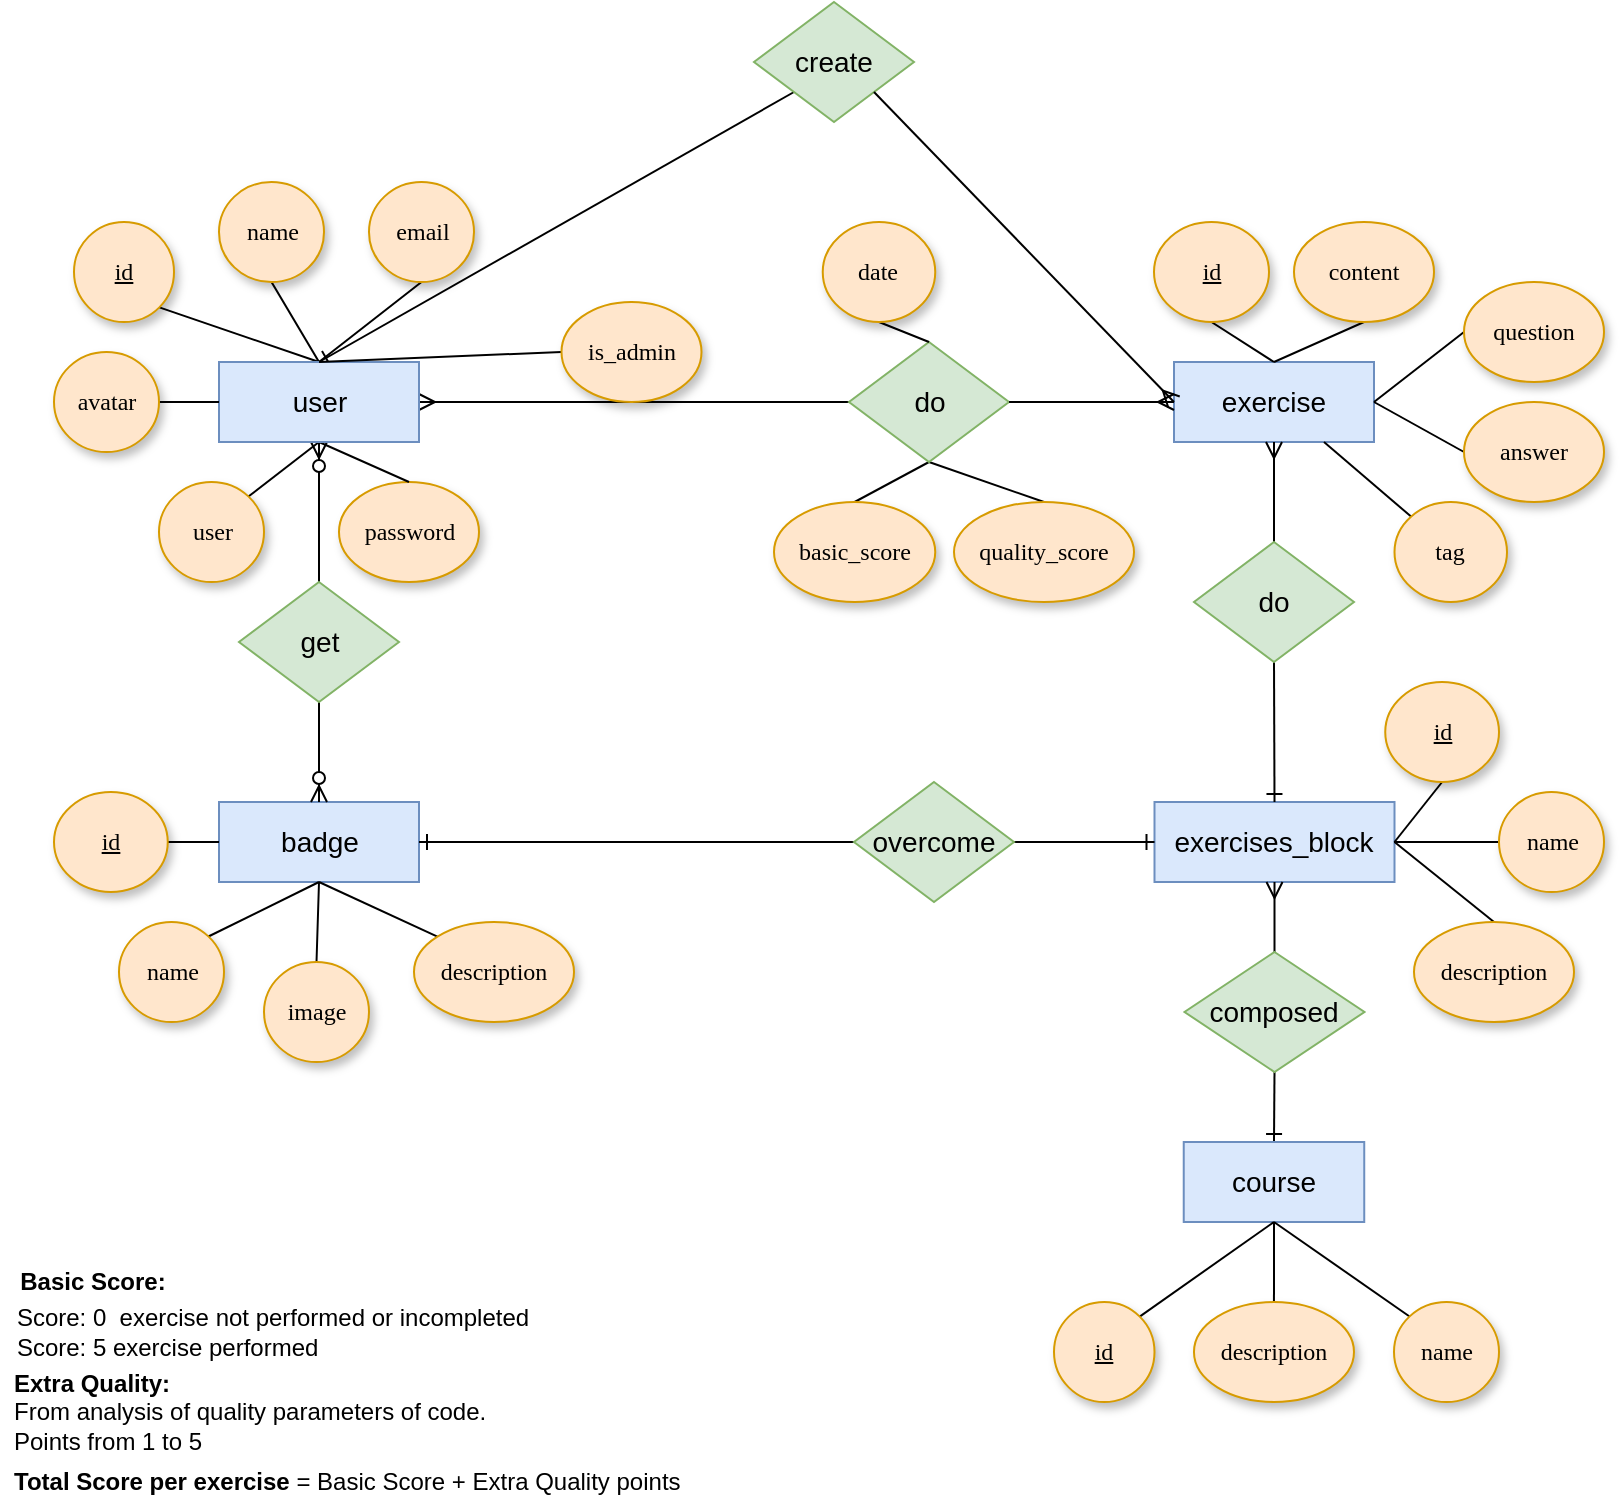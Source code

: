 <mxfile version="12.6.5" type="device"><diagram name="Page-1" id="42789a77-a242-8287-6e28-9cd8cfd52e62"><mxGraphModel dx="1086" dy="1656" grid="1" gridSize="10" guides="1" tooltips="1" connect="1" arrows="1" fold="1" page="1" pageScale="1" pageWidth="1100" pageHeight="850" background="#ffffff" math="0" shadow="0"><root><mxCell id="0"/><mxCell id="1" parent="0"/><mxCell id="xkV-FBgbz_JJuHWmbTeS-24" style="edgeStyle=none;rounded=0;orthogonalLoop=1;jettySize=auto;html=1;exitX=1;exitY=1;exitDx=0;exitDy=0;startArrow=none;startFill=0;endArrow=none;endFill=0;" parent="1" source="xkV-FBgbz_JJuHWmbTeS-8" edge="1"><mxGeometry relative="1" as="geometry"><mxPoint x="172.5" y="160" as="targetPoint"/></mxGeometry></mxCell><mxCell id="xkV-FBgbz_JJuHWmbTeS-8" value="&lt;u&gt;id&lt;/u&gt;" style="ellipse;whiteSpace=wrap;html=1;rounded=0;shadow=1;comic=0;labelBackgroundColor=none;strokeWidth=1;fontFamily=Verdana;fontSize=12;align=center;fillColor=#ffe6cc;strokeColor=#d79b00;" parent="1" vertex="1"><mxGeometry x="50" y="90" width="50" height="50" as="geometry"/></mxCell><mxCell id="xkV-FBgbz_JJuHWmbTeS-22" style="edgeStyle=none;rounded=0;orthogonalLoop=1;jettySize=auto;html=1;exitX=0.5;exitY=1;exitDx=0;exitDy=0;entryX=0.5;entryY=0;entryDx=0;entryDy=0;startArrow=none;startFill=0;endArrow=none;endFill=0;" parent="1" source="xkV-FBgbz_JJuHWmbTeS-9" target="xkV-FBgbz_JJuHWmbTeS-14" edge="1"><mxGeometry relative="1" as="geometry"/></mxCell><mxCell id="xkV-FBgbz_JJuHWmbTeS-9" value="name" style="ellipse;whiteSpace=wrap;html=1;rounded=0;shadow=1;comic=0;labelBackgroundColor=none;strokeWidth=1;fontFamily=Verdana;fontSize=12;align=center;fillColor=#ffe6cc;strokeColor=#d79b00;" parent="1" vertex="1"><mxGeometry x="122.5" y="70" width="52.5" height="50" as="geometry"/></mxCell><mxCell id="xkV-FBgbz_JJuHWmbTeS-23" style="edgeStyle=none;rounded=0;orthogonalLoop=1;jettySize=auto;html=1;exitX=0.5;exitY=1;exitDx=0;exitDy=0;entryX=0.5;entryY=0;entryDx=0;entryDy=0;startArrow=none;startFill=0;endArrow=none;endFill=0;" parent="1" source="xkV-FBgbz_JJuHWmbTeS-10" target="xkV-FBgbz_JJuHWmbTeS-14" edge="1"><mxGeometry relative="1" as="geometry"/></mxCell><mxCell id="xkV-FBgbz_JJuHWmbTeS-10" value="email" style="ellipse;whiteSpace=wrap;html=1;rounded=0;shadow=1;comic=0;labelBackgroundColor=none;strokeWidth=1;fontFamily=Verdana;fontSize=12;align=center;fillColor=#ffe6cc;strokeColor=#d79b00;" parent="1" vertex="1"><mxGeometry x="197.5" y="70" width="52.5" height="50" as="geometry"/></mxCell><mxCell id="xkV-FBgbz_JJuHWmbTeS-25" style="edgeStyle=none;rounded=0;orthogonalLoop=1;jettySize=auto;html=1;exitX=1;exitY=0;exitDx=0;exitDy=0;entryX=0.5;entryY=1;entryDx=0;entryDy=0;startArrow=none;startFill=0;endArrow=none;endFill=0;" parent="1" source="xkV-FBgbz_JJuHWmbTeS-11" target="xkV-FBgbz_JJuHWmbTeS-14" edge="1"><mxGeometry relative="1" as="geometry"/></mxCell><mxCell id="xkV-FBgbz_JJuHWmbTeS-11" value="user" style="ellipse;whiteSpace=wrap;html=1;rounded=0;shadow=1;comic=0;labelBackgroundColor=none;strokeWidth=1;fontFamily=Verdana;fontSize=12;align=center;fillColor=#ffe6cc;strokeColor=#d79b00;" parent="1" vertex="1"><mxGeometry x="92.5" y="220" width="52.5" height="50" as="geometry"/></mxCell><mxCell id="xkV-FBgbz_JJuHWmbTeS-12" value="password" style="ellipse;whiteSpace=wrap;html=1;rounded=0;shadow=1;comic=0;labelBackgroundColor=none;strokeWidth=1;fontFamily=Verdana;fontSize=12;align=center;fillColor=#ffe6cc;strokeColor=#d79b00;" parent="1" vertex="1"><mxGeometry x="182.5" y="220" width="70" height="50" as="geometry"/></mxCell><mxCell id="xkV-FBgbz_JJuHWmbTeS-13" style="rounded=0;orthogonalLoop=1;jettySize=auto;html=1;exitX=1;exitY=0.5;exitDx=0;exitDy=0;entryX=0;entryY=0.5;entryDx=0;entryDy=0;endArrow=none;endFill=0;startArrow=ERmany;startFill=0;" parent="1" source="xkV-FBgbz_JJuHWmbTeS-14" target="xkV-FBgbz_JJuHWmbTeS-17" edge="1"><mxGeometry relative="1" as="geometry"><mxPoint x="300" y="180" as="targetPoint"/></mxGeometry></mxCell><mxCell id="xkV-FBgbz_JJuHWmbTeS-26" style="edgeStyle=none;rounded=0;orthogonalLoop=1;jettySize=auto;html=1;exitX=0.5;exitY=1;exitDx=0;exitDy=0;entryX=0.5;entryY=0;entryDx=0;entryDy=0;startArrow=none;startFill=0;endArrow=none;endFill=0;" parent="1" source="xkV-FBgbz_JJuHWmbTeS-14" target="xkV-FBgbz_JJuHWmbTeS-12" edge="1"><mxGeometry relative="1" as="geometry"/></mxCell><mxCell id="xkV-FBgbz_JJuHWmbTeS-51" style="edgeStyle=none;rounded=0;orthogonalLoop=1;jettySize=auto;html=1;exitX=0.5;exitY=1;exitDx=0;exitDy=0;entryX=0.5;entryY=0;entryDx=0;entryDy=0;startArrow=ERzeroToMany;startFill=1;endArrow=none;endFill=0;" parent="1" source="xkV-FBgbz_JJuHWmbTeS-14" target="xkV-FBgbz_JJuHWmbTeS-50" edge="1"><mxGeometry relative="1" as="geometry"/></mxCell><mxCell id="yHFYF7jizIRr8OWq1Kfm-7" style="edgeStyle=none;rounded=0;orthogonalLoop=1;jettySize=auto;html=1;exitX=0.5;exitY=0;exitDx=0;exitDy=0;entryX=0;entryY=1;entryDx=0;entryDy=0;endArrow=none;endFill=0;startArrow=ERone;startFill=0;" parent="1" source="xkV-FBgbz_JJuHWmbTeS-14" target="yHFYF7jizIRr8OWq1Kfm-1" edge="1"><mxGeometry relative="1" as="geometry"/></mxCell><mxCell id="xkV-FBgbz_JJuHWmbTeS-14" value="&lt;font style=&quot;font-size: 14px&quot;&gt;user&lt;/font&gt;" style="rounded=0;whiteSpace=wrap;html=1;fillColor=#dae8fc;strokeColor=#6c8ebf;" parent="1" vertex="1"><mxGeometry x="122.5" y="160" width="100" height="40" as="geometry"/></mxCell><mxCell id="xkV-FBgbz_JJuHWmbTeS-15" style="edgeStyle=orthogonalEdgeStyle;rounded=0;orthogonalLoop=1;jettySize=auto;html=1;exitX=0.5;exitY=1;exitDx=0;exitDy=0;" parent="1" source="xkV-FBgbz_JJuHWmbTeS-14" target="xkV-FBgbz_JJuHWmbTeS-14" edge="1"><mxGeometry relative="1" as="geometry"/></mxCell><mxCell id="xkV-FBgbz_JJuHWmbTeS-16" value="&lt;font style=&quot;font-size: 14px&quot;&gt;exercise&lt;/font&gt;" style="rounded=0;whiteSpace=wrap;html=1;fillColor=#dae8fc;strokeColor=#6c8ebf;" parent="1" vertex="1"><mxGeometry x="600" y="160" width="100" height="40" as="geometry"/></mxCell><mxCell id="xkV-FBgbz_JJuHWmbTeS-36" style="edgeStyle=none;rounded=0;orthogonalLoop=1;jettySize=auto;html=1;exitX=0.5;exitY=1;exitDx=0;exitDy=0;entryX=0.5;entryY=0;entryDx=0;entryDy=0;startArrow=none;startFill=0;endArrow=none;endFill=0;" parent="1" source="xkV-FBgbz_JJuHWmbTeS-17" target="xkV-FBgbz_JJuHWmbTeS-29" edge="1"><mxGeometry relative="1" as="geometry"/></mxCell><mxCell id="xkV-FBgbz_JJuHWmbTeS-45" style="edgeStyle=none;rounded=0;orthogonalLoop=1;jettySize=auto;html=1;exitX=0.5;exitY=1;exitDx=0;exitDy=0;entryX=0.5;entryY=0;entryDx=0;entryDy=0;startArrow=none;startFill=0;endArrow=none;endFill=0;" parent="1" source="xkV-FBgbz_JJuHWmbTeS-17" target="xkV-FBgbz_JJuHWmbTeS-44" edge="1"><mxGeometry relative="1" as="geometry"/></mxCell><mxCell id="xkV-FBgbz_JJuHWmbTeS-17" value="&lt;font style=&quot;font-size: 14px&quot;&gt;do&lt;/font&gt;" style="rhombus;whiteSpace=wrap;html=1;fillColor=#d5e8d4;strokeColor=#82b366;" parent="1" vertex="1"><mxGeometry x="437.5" y="150" width="80" height="60" as="geometry"/></mxCell><mxCell id="xkV-FBgbz_JJuHWmbTeS-18" style="rounded=0;orthogonalLoop=1;jettySize=auto;html=1;exitX=0;exitY=0.5;exitDx=0;exitDy=0;entryX=1;entryY=0.5;entryDx=0;entryDy=0;endArrow=none;endFill=0;startArrow=ERmany;startFill=0;" parent="1" source="xkV-FBgbz_JJuHWmbTeS-16" target="xkV-FBgbz_JJuHWmbTeS-17" edge="1"><mxGeometry relative="1" as="geometry"><mxPoint x="482.5" y="260" as="sourcePoint"/><mxPoint x="560" y="260" as="targetPoint"/></mxGeometry></mxCell><mxCell id="xkV-FBgbz_JJuHWmbTeS-19" value="&lt;font style=&quot;font-size: 14px&quot;&gt;badge&lt;/font&gt;" style="rounded=0;whiteSpace=wrap;html=1;fillColor=#dae8fc;strokeColor=#6c8ebf;" parent="1" vertex="1"><mxGeometry x="122.5" y="380" width="100" height="40" as="geometry"/></mxCell><mxCell id="xkV-FBgbz_JJuHWmbTeS-27" style="edgeStyle=none;rounded=0;orthogonalLoop=1;jettySize=auto;html=1;exitX=0.5;exitY=1;exitDx=0;exitDy=0;entryX=0.5;entryY=0;entryDx=0;entryDy=0;startArrow=none;startFill=0;endArrow=none;endFill=0;" parent="1" source="xkV-FBgbz_JJuHWmbTeS-20" target="xkV-FBgbz_JJuHWmbTeS-16" edge="1"><mxGeometry relative="1" as="geometry"/></mxCell><mxCell id="xkV-FBgbz_JJuHWmbTeS-20" value="&lt;u&gt;id&lt;/u&gt;" style="ellipse;whiteSpace=wrap;html=1;rounded=0;shadow=1;comic=0;labelBackgroundColor=none;strokeWidth=1;fontFamily=Verdana;fontSize=12;align=center;fillColor=#ffe6cc;strokeColor=#d79b00;" parent="1" vertex="1"><mxGeometry x="590" y="90" width="57.5" height="50" as="geometry"/></mxCell><mxCell id="xkV-FBgbz_JJuHWmbTeS-28" style="edgeStyle=none;rounded=0;orthogonalLoop=1;jettySize=auto;html=1;exitX=0.5;exitY=1;exitDx=0;exitDy=0;startArrow=none;startFill=0;endArrow=none;endFill=0;" parent="1" source="xkV-FBgbz_JJuHWmbTeS-21" edge="1"><mxGeometry relative="1" as="geometry"><mxPoint x="650" y="160" as="targetPoint"/></mxGeometry></mxCell><mxCell id="xkV-FBgbz_JJuHWmbTeS-21" value="content" style="ellipse;whiteSpace=wrap;html=1;rounded=0;shadow=1;comic=0;labelBackgroundColor=none;strokeWidth=1;fontFamily=Verdana;fontSize=12;align=center;fillColor=#ffe6cc;strokeColor=#d79b00;" parent="1" vertex="1"><mxGeometry x="660" y="90" width="70" height="50" as="geometry"/></mxCell><mxCell id="xkV-FBgbz_JJuHWmbTeS-29" value="basic_score" style="ellipse;whiteSpace=wrap;html=1;rounded=0;shadow=1;comic=0;labelBackgroundColor=none;strokeWidth=1;fontFamily=Verdana;fontSize=12;align=center;fillColor=#ffe6cc;strokeColor=#d79b00;" parent="1" vertex="1"><mxGeometry x="400" y="230" width="80.62" height="50" as="geometry"/></mxCell><mxCell id="xkV-FBgbz_JJuHWmbTeS-35" style="edgeStyle=none;rounded=0;orthogonalLoop=1;jettySize=auto;html=1;exitX=0.5;exitY=1;exitDx=0;exitDy=0;entryX=0.5;entryY=0;entryDx=0;entryDy=0;startArrow=none;startFill=0;endArrow=none;endFill=0;" parent="1" source="xkV-FBgbz_JJuHWmbTeS-30" target="xkV-FBgbz_JJuHWmbTeS-17" edge="1"><mxGeometry relative="1" as="geometry"/></mxCell><mxCell id="xkV-FBgbz_JJuHWmbTeS-30" value="date" style="ellipse;whiteSpace=wrap;html=1;rounded=0;shadow=1;comic=0;labelBackgroundColor=none;strokeWidth=1;fontFamily=Verdana;fontSize=12;align=center;fillColor=#ffe6cc;strokeColor=#d79b00;" parent="1" vertex="1"><mxGeometry x="424.37" y="90" width="56.25" height="50" as="geometry"/></mxCell><mxCell id="xkV-FBgbz_JJuHWmbTeS-31" value="&lt;b&gt;Total Score per exercise&lt;/b&gt; = Basic Score + Extra Quality points" style="text;html=1;strokeColor=none;fillColor=none;align=left;verticalAlign=middle;whiteSpace=wrap;rounded=0;" parent="1" vertex="1"><mxGeometry x="17.5" y="710" width="346.25" height="20" as="geometry"/></mxCell><mxCell id="xkV-FBgbz_JJuHWmbTeS-32" value="Score: 0&amp;nbsp; exercise not performed or incompleted&lt;br&gt;&lt;div style=&quot;text-align: left&quot;&gt;&lt;span&gt;Score: 5 exercise performed&lt;/span&gt;&lt;/div&gt;" style="text;html=1;align=center;verticalAlign=middle;resizable=0;points=[];autosize=1;" parent="1" vertex="1"><mxGeometry x="13.75" y="630" width="270" height="30" as="geometry"/></mxCell><mxCell id="xkV-FBgbz_JJuHWmbTeS-33" value="&lt;b&gt;Extra Quality:&lt;br&gt;&lt;/b&gt;From analysis of quality parameters of code. Points from 1 to 5" style="text;html=1;strokeColor=none;fillColor=none;align=left;verticalAlign=middle;whiteSpace=wrap;rounded=0;" parent="1" vertex="1"><mxGeometry x="17.5" y="675" width="266.25" height="20" as="geometry"/></mxCell><mxCell id="xkV-FBgbz_JJuHWmbTeS-34" value="&lt;span style=&quot;text-align: left&quot;&gt;&lt;b&gt;Basic Score:&lt;/b&gt;&lt;/span&gt;" style="text;html=1;strokeColor=none;fillColor=none;align=center;verticalAlign=middle;whiteSpace=wrap;rounded=0;" parent="1" vertex="1"><mxGeometry x="17.5" y="610" width="82.5" height="20" as="geometry"/></mxCell><mxCell id="xkV-FBgbz_JJuHWmbTeS-38" style="edgeStyle=none;rounded=0;orthogonalLoop=1;jettySize=auto;html=1;exitX=1;exitY=0.5;exitDx=0;exitDy=0;entryX=0;entryY=0.5;entryDx=0;entryDy=0;startArrow=none;startFill=0;endArrow=none;endFill=0;" parent="1" source="xkV-FBgbz_JJuHWmbTeS-37" target="xkV-FBgbz_JJuHWmbTeS-14" edge="1"><mxGeometry relative="1" as="geometry"/></mxCell><mxCell id="xkV-FBgbz_JJuHWmbTeS-37" value="avatar" style="ellipse;whiteSpace=wrap;html=1;rounded=0;shadow=1;comic=0;labelBackgroundColor=none;strokeWidth=1;fontFamily=Verdana;fontSize=12;align=center;fillColor=#ffe6cc;strokeColor=#d79b00;" parent="1" vertex="1"><mxGeometry x="40" y="155" width="52.5" height="50" as="geometry"/></mxCell><mxCell id="xkV-FBgbz_JJuHWmbTeS-40" value="&lt;font style=&quot;font-size: 14px&quot;&gt;exercises_block&lt;/font&gt;" style="rounded=0;whiteSpace=wrap;html=1;fillColor=#dae8fc;strokeColor=#6c8ebf;" parent="1" vertex="1"><mxGeometry x="590.25" y="380" width="120" height="40" as="geometry"/></mxCell><mxCell id="xkV-FBgbz_JJuHWmbTeS-42" style="edgeStyle=none;rounded=0;orthogonalLoop=1;jettySize=auto;html=1;exitX=0.5;exitY=0;exitDx=0;exitDy=0;entryX=0.5;entryY=1;entryDx=0;entryDy=0;startArrow=none;startFill=0;endArrow=ERmany;endFill=0;" parent="1" source="xkV-FBgbz_JJuHWmbTeS-41" target="xkV-FBgbz_JJuHWmbTeS-16" edge="1"><mxGeometry relative="1" as="geometry"/></mxCell><mxCell id="xkV-FBgbz_JJuHWmbTeS-43" style="edgeStyle=none;rounded=0;orthogonalLoop=1;jettySize=auto;html=1;exitX=0.5;exitY=1;exitDx=0;exitDy=0;entryX=0.5;entryY=0;entryDx=0;entryDy=0;startArrow=none;startFill=0;endArrow=ERone;endFill=0;" parent="1" source="xkV-FBgbz_JJuHWmbTeS-41" target="xkV-FBgbz_JJuHWmbTeS-40" edge="1"><mxGeometry relative="1" as="geometry"/></mxCell><mxCell id="xkV-FBgbz_JJuHWmbTeS-41" value="&lt;font style=&quot;font-size: 14px&quot;&gt;do&lt;/font&gt;" style="rhombus;whiteSpace=wrap;html=1;fillColor=#d5e8d4;strokeColor=#82b366;" parent="1" vertex="1"><mxGeometry x="610" y="250" width="80" height="60" as="geometry"/></mxCell><mxCell id="xkV-FBgbz_JJuHWmbTeS-44" value="quality_score" style="ellipse;whiteSpace=wrap;html=1;rounded=0;shadow=1;comic=0;labelBackgroundColor=none;strokeWidth=1;fontFamily=Verdana;fontSize=12;align=center;fillColor=#ffe6cc;strokeColor=#d79b00;" parent="1" vertex="1"><mxGeometry x="490" y="230" width="90" height="50" as="geometry"/></mxCell><mxCell id="xkV-FBgbz_JJuHWmbTeS-48" style="edgeStyle=none;rounded=0;orthogonalLoop=1;jettySize=auto;html=1;exitX=1;exitY=0.5;exitDx=0;exitDy=0;entryX=0;entryY=0.5;entryDx=0;entryDy=0;startArrow=none;startFill=0;endArrow=ERone;endFill=0;" parent="1" source="xkV-FBgbz_JJuHWmbTeS-47" target="xkV-FBgbz_JJuHWmbTeS-40" edge="1"><mxGeometry relative="1" as="geometry"/></mxCell><mxCell id="xkV-FBgbz_JJuHWmbTeS-49" style="edgeStyle=none;rounded=0;orthogonalLoop=1;jettySize=auto;html=1;exitX=0;exitY=0.5;exitDx=0;exitDy=0;entryX=1;entryY=0.5;entryDx=0;entryDy=0;startArrow=none;startFill=0;endArrow=ERone;endFill=0;" parent="1" target="xkV-FBgbz_JJuHWmbTeS-19" edge="1" source="xkV-FBgbz_JJuHWmbTeS-47"><mxGeometry relative="1" as="geometry"><mxPoint x="302.5" y="400" as="sourcePoint"/></mxGeometry></mxCell><mxCell id="xkV-FBgbz_JJuHWmbTeS-47" value="&lt;font style=&quot;font-size: 14px&quot;&gt;overcome&lt;/font&gt;" style="rhombus;whiteSpace=wrap;html=1;fillColor=#d5e8d4;strokeColor=#82b366;" parent="1" vertex="1"><mxGeometry x="440" y="370" width="80" height="60" as="geometry"/></mxCell><mxCell id="xkV-FBgbz_JJuHWmbTeS-52" style="edgeStyle=none;rounded=0;orthogonalLoop=1;jettySize=auto;html=1;exitX=0.5;exitY=1;exitDx=0;exitDy=0;entryX=0.5;entryY=0;entryDx=0;entryDy=0;startArrow=none;startFill=0;endArrow=ERzeroToMany;endFill=1;" parent="1" source="xkV-FBgbz_JJuHWmbTeS-50" target="xkV-FBgbz_JJuHWmbTeS-19" edge="1"><mxGeometry relative="1" as="geometry"/></mxCell><mxCell id="xkV-FBgbz_JJuHWmbTeS-50" value="&lt;font style=&quot;font-size: 14px&quot;&gt;get&lt;/font&gt;" style="rhombus;whiteSpace=wrap;html=1;fillColor=#d5e8d4;strokeColor=#82b366;" parent="1" vertex="1"><mxGeometry x="132.5" y="270" width="80" height="60" as="geometry"/></mxCell><mxCell id="xkV-FBgbz_JJuHWmbTeS-57" style="edgeStyle=none;rounded=0;orthogonalLoop=1;jettySize=auto;html=1;exitX=1;exitY=0.5;exitDx=0;exitDy=0;entryX=0;entryY=0.5;entryDx=0;entryDy=0;startArrow=none;startFill=0;endArrow=none;endFill=0;" parent="1" source="xkV-FBgbz_JJuHWmbTeS-53" target="xkV-FBgbz_JJuHWmbTeS-19" edge="1"><mxGeometry relative="1" as="geometry"/></mxCell><mxCell id="xkV-FBgbz_JJuHWmbTeS-53" value="&lt;u&gt;id&lt;/u&gt;" style="ellipse;whiteSpace=wrap;html=1;rounded=0;shadow=1;comic=0;labelBackgroundColor=none;strokeWidth=1;fontFamily=Verdana;fontSize=12;align=center;fillColor=#ffe6cc;strokeColor=#d79b00;" parent="1" vertex="1"><mxGeometry x="40" y="375" width="56.88" height="50" as="geometry"/></mxCell><mxCell id="xkV-FBgbz_JJuHWmbTeS-58" style="edgeStyle=none;rounded=0;orthogonalLoop=1;jettySize=auto;html=1;exitX=1;exitY=0;exitDx=0;exitDy=0;entryX=0.5;entryY=1;entryDx=0;entryDy=0;startArrow=none;startFill=0;endArrow=none;endFill=0;" parent="1" source="xkV-FBgbz_JJuHWmbTeS-54" target="xkV-FBgbz_JJuHWmbTeS-19" edge="1"><mxGeometry relative="1" as="geometry"/></mxCell><mxCell id="xkV-FBgbz_JJuHWmbTeS-54" value="name" style="ellipse;whiteSpace=wrap;html=1;rounded=0;shadow=1;comic=0;labelBackgroundColor=none;strokeWidth=1;fontFamily=Verdana;fontSize=12;align=center;fillColor=#ffe6cc;strokeColor=#d79b00;" parent="1" vertex="1"><mxGeometry x="72.5" y="440" width="52.5" height="50" as="geometry"/></mxCell><mxCell id="xkV-FBgbz_JJuHWmbTeS-59" style="edgeStyle=none;rounded=0;orthogonalLoop=1;jettySize=auto;html=1;exitX=0.5;exitY=0;exitDx=0;exitDy=0;startArrow=none;startFill=0;endArrow=none;endFill=0;" parent="1" source="xkV-FBgbz_JJuHWmbTeS-55" edge="1"><mxGeometry relative="1" as="geometry"><mxPoint x="172.5" y="420" as="targetPoint"/></mxGeometry></mxCell><mxCell id="xkV-FBgbz_JJuHWmbTeS-55" value="image" style="ellipse;whiteSpace=wrap;html=1;rounded=0;shadow=1;comic=0;labelBackgroundColor=none;strokeWidth=1;fontFamily=Verdana;fontSize=12;align=center;fillColor=#ffe6cc;strokeColor=#d79b00;" parent="1" vertex="1"><mxGeometry x="145" y="460" width="52.5" height="50" as="geometry"/></mxCell><mxCell id="xkV-FBgbz_JJuHWmbTeS-60" style="edgeStyle=none;rounded=0;orthogonalLoop=1;jettySize=auto;html=1;exitX=0;exitY=0;exitDx=0;exitDy=0;entryX=0.5;entryY=1;entryDx=0;entryDy=0;startArrow=none;startFill=0;endArrow=none;endFill=0;" parent="1" source="xkV-FBgbz_JJuHWmbTeS-56" target="xkV-FBgbz_JJuHWmbTeS-19" edge="1"><mxGeometry relative="1" as="geometry"/></mxCell><mxCell id="xkV-FBgbz_JJuHWmbTeS-56" value="description" style="ellipse;whiteSpace=wrap;html=1;rounded=0;shadow=1;comic=0;labelBackgroundColor=none;strokeWidth=1;fontFamily=Verdana;fontSize=12;align=center;fillColor=#ffe6cc;strokeColor=#d79b00;" parent="1" vertex="1"><mxGeometry x="220" y="440" width="80" height="50" as="geometry"/></mxCell><mxCell id="xkV-FBgbz_JJuHWmbTeS-65" style="edgeStyle=none;rounded=0;orthogonalLoop=1;jettySize=auto;html=1;exitX=0.5;exitY=1;exitDx=0;exitDy=0;entryX=1;entryY=0.5;entryDx=0;entryDy=0;startArrow=none;startFill=0;endArrow=none;endFill=0;" parent="1" source="xkV-FBgbz_JJuHWmbTeS-62" target="xkV-FBgbz_JJuHWmbTeS-40" edge="1"><mxGeometry relative="1" as="geometry"/></mxCell><mxCell id="xkV-FBgbz_JJuHWmbTeS-62" value="&lt;u&gt;id&lt;/u&gt;" style="ellipse;whiteSpace=wrap;html=1;rounded=0;shadow=1;comic=0;labelBackgroundColor=none;strokeWidth=1;fontFamily=Verdana;fontSize=12;align=center;fillColor=#ffe6cc;strokeColor=#d79b00;" parent="1" vertex="1"><mxGeometry x="705.62" y="320" width="56.88" height="50" as="geometry"/></mxCell><mxCell id="xkV-FBgbz_JJuHWmbTeS-66" style="edgeStyle=none;rounded=0;orthogonalLoop=1;jettySize=auto;html=1;exitX=0;exitY=0.5;exitDx=0;exitDy=0;startArrow=none;startFill=0;endArrow=none;endFill=0;" parent="1" source="xkV-FBgbz_JJuHWmbTeS-63" edge="1"><mxGeometry relative="1" as="geometry"><mxPoint x="710" y="400" as="targetPoint"/></mxGeometry></mxCell><mxCell id="xkV-FBgbz_JJuHWmbTeS-63" value="name" style="ellipse;whiteSpace=wrap;html=1;rounded=0;shadow=1;comic=0;labelBackgroundColor=none;strokeWidth=1;fontFamily=Verdana;fontSize=12;align=center;fillColor=#ffe6cc;strokeColor=#d79b00;" parent="1" vertex="1"><mxGeometry x="762.5" y="375" width="52.5" height="50" as="geometry"/></mxCell><mxCell id="xkV-FBgbz_JJuHWmbTeS-67" style="edgeStyle=none;rounded=0;orthogonalLoop=1;jettySize=auto;html=1;exitX=0.5;exitY=0;exitDx=0;exitDy=0;entryX=1;entryY=0.5;entryDx=0;entryDy=0;startArrow=none;startFill=0;endArrow=none;endFill=0;" parent="1" source="xkV-FBgbz_JJuHWmbTeS-64" target="xkV-FBgbz_JJuHWmbTeS-40" edge="1"><mxGeometry relative="1" as="geometry"/></mxCell><mxCell id="xkV-FBgbz_JJuHWmbTeS-64" value="description" style="ellipse;whiteSpace=wrap;html=1;rounded=0;shadow=1;comic=0;labelBackgroundColor=none;strokeWidth=1;fontFamily=Verdana;fontSize=12;align=center;fillColor=#ffe6cc;strokeColor=#d79b00;" parent="1" vertex="1"><mxGeometry x="720" y="440" width="80" height="50" as="geometry"/></mxCell><mxCell id="xkV-FBgbz_JJuHWmbTeS-71" style="edgeStyle=none;rounded=0;orthogonalLoop=1;jettySize=auto;html=1;exitX=0.5;exitY=0;exitDx=0;exitDy=0;entryX=0.5;entryY=1;entryDx=0;entryDy=0;startArrow=ERone;startFill=0;endArrow=none;endFill=0;" parent="1" source="xkV-FBgbz_JJuHWmbTeS-68" target="xkV-FBgbz_JJuHWmbTeS-69" edge="1"><mxGeometry relative="1" as="geometry"/></mxCell><mxCell id="xkV-FBgbz_JJuHWmbTeS-68" value="&lt;font style=&quot;font-size: 14px&quot;&gt;course&lt;/font&gt;" style="rounded=0;whiteSpace=wrap;html=1;fillColor=#dae8fc;strokeColor=#6c8ebf;" parent="1" vertex="1"><mxGeometry x="604.87" y="550" width="90.25" height="40" as="geometry"/></mxCell><mxCell id="xkV-FBgbz_JJuHWmbTeS-70" style="edgeStyle=none;rounded=0;orthogonalLoop=1;jettySize=auto;html=1;exitX=0.5;exitY=0;exitDx=0;exitDy=0;entryX=0.5;entryY=1;entryDx=0;entryDy=0;startArrow=none;startFill=0;endArrow=ERmany;endFill=0;" parent="1" source="xkV-FBgbz_JJuHWmbTeS-69" target="xkV-FBgbz_JJuHWmbTeS-40" edge="1"><mxGeometry relative="1" as="geometry"/></mxCell><mxCell id="xkV-FBgbz_JJuHWmbTeS-69" value="&lt;font style=&quot;font-size: 14px&quot;&gt;composed&lt;/font&gt;" style="rhombus;whiteSpace=wrap;html=1;fillColor=#d5e8d4;strokeColor=#82b366;" parent="1" vertex="1"><mxGeometry x="605.25" y="455" width="90" height="60" as="geometry"/></mxCell><mxCell id="xkV-FBgbz_JJuHWmbTeS-72" style="edgeStyle=none;rounded=0;orthogonalLoop=1;jettySize=auto;html=1;exitX=1;exitY=0;exitDx=0;exitDy=0;entryX=0.5;entryY=1;entryDx=0;entryDy=0;startArrow=none;startFill=0;endArrow=none;endFill=0;" parent="1" source="xkV-FBgbz_JJuHWmbTeS-73" target="xkV-FBgbz_JJuHWmbTeS-68" edge="1"><mxGeometry relative="1" as="geometry"><mxPoint x="764.63" y="640" as="targetPoint"/></mxGeometry></mxCell><mxCell id="xkV-FBgbz_JJuHWmbTeS-73" value="&lt;u&gt;id&lt;/u&gt;" style="ellipse;whiteSpace=wrap;html=1;rounded=0;shadow=1;comic=0;labelBackgroundColor=none;strokeWidth=1;fontFamily=Verdana;fontSize=12;align=center;fillColor=#ffe6cc;strokeColor=#d79b00;" parent="1" vertex="1"><mxGeometry x="540" y="630" width="50.25" height="50" as="geometry"/></mxCell><mxCell id="xkV-FBgbz_JJuHWmbTeS-74" style="edgeStyle=none;rounded=0;orthogonalLoop=1;jettySize=auto;html=1;exitX=0;exitY=0;exitDx=0;exitDy=0;startArrow=none;startFill=0;endArrow=none;endFill=0;entryX=0.5;entryY=1;entryDx=0;entryDy=0;" parent="1" source="xkV-FBgbz_JJuHWmbTeS-75" target="xkV-FBgbz_JJuHWmbTeS-68" edge="1"><mxGeometry relative="1" as="geometry"><mxPoint x="764.38" y="640" as="targetPoint"/></mxGeometry></mxCell><mxCell id="xkV-FBgbz_JJuHWmbTeS-75" value="name" style="ellipse;whiteSpace=wrap;html=1;rounded=0;shadow=1;comic=0;labelBackgroundColor=none;strokeWidth=1;fontFamily=Verdana;fontSize=12;align=center;fillColor=#ffe6cc;strokeColor=#d79b00;" parent="1" vertex="1"><mxGeometry x="710" y="630" width="52.5" height="50" as="geometry"/></mxCell><mxCell id="xkV-FBgbz_JJuHWmbTeS-76" style="edgeStyle=none;rounded=0;orthogonalLoop=1;jettySize=auto;html=1;exitX=0.5;exitY=0;exitDx=0;exitDy=0;entryX=0.5;entryY=1;entryDx=0;entryDy=0;startArrow=none;startFill=0;endArrow=none;endFill=0;" parent="1" source="xkV-FBgbz_JJuHWmbTeS-77" target="xkV-FBgbz_JJuHWmbTeS-68" edge="1"><mxGeometry relative="1" as="geometry"><mxPoint x="764.63" y="640" as="targetPoint"/></mxGeometry></mxCell><mxCell id="xkV-FBgbz_JJuHWmbTeS-77" value="description" style="ellipse;whiteSpace=wrap;html=1;rounded=0;shadow=1;comic=0;labelBackgroundColor=none;strokeWidth=1;fontFamily=Verdana;fontSize=12;align=center;fillColor=#ffe6cc;strokeColor=#d79b00;" parent="1" vertex="1"><mxGeometry x="609.99" y="630" width="80" height="50" as="geometry"/></mxCell><mxCell id="yHFYF7jizIRr8OWq1Kfm-1" value="&lt;font style=&quot;font-size: 14px&quot;&gt;create&lt;/font&gt;" style="rhombus;whiteSpace=wrap;html=1;fillColor=#d5e8d4;strokeColor=#82b366;" parent="1" vertex="1"><mxGeometry x="390" y="-20" width="80" height="60" as="geometry"/></mxCell><mxCell id="yHFYF7jizIRr8OWq1Kfm-5" style="rounded=0;orthogonalLoop=1;jettySize=auto;html=1;exitX=0;exitY=0.5;exitDx=0;exitDy=0;entryX=0.5;entryY=0;entryDx=0;entryDy=0;endArrow=none;endFill=0;" parent="1" source="yHFYF7jizIRr8OWq1Kfm-3" target="xkV-FBgbz_JJuHWmbTeS-14" edge="1"><mxGeometry relative="1" as="geometry"/></mxCell><mxCell id="yHFYF7jizIRr8OWq1Kfm-3" value="is_admin" style="ellipse;whiteSpace=wrap;html=1;rounded=0;shadow=1;comic=0;labelBackgroundColor=none;strokeWidth=1;fontFamily=Verdana;fontSize=12;align=center;fillColor=#ffe6cc;strokeColor=#d79b00;" parent="1" vertex="1"><mxGeometry x="293.75" y="130" width="70" height="50" as="geometry"/></mxCell><mxCell id="yHFYF7jizIRr8OWq1Kfm-10" value="" style="endArrow=ERmany;html=1;exitX=1;exitY=1;exitDx=0;exitDy=0;entryX=0;entryY=0.5;entryDx=0;entryDy=0;endFill=0;" parent="1" source="yHFYF7jizIRr8OWq1Kfm-1" target="xkV-FBgbz_JJuHWmbTeS-16" edge="1"><mxGeometry width="50" height="50" relative="1" as="geometry"><mxPoint x="500" y="70" as="sourcePoint"/><mxPoint x="550" y="20" as="targetPoint"/></mxGeometry></mxCell><mxCell id="yHFYF7jizIRr8OWq1Kfm-16" style="edgeStyle=none;rounded=0;orthogonalLoop=1;jettySize=auto;html=1;exitX=0;exitY=0.5;exitDx=0;exitDy=0;startArrow=none;startFill=0;endArrow=none;endFill=0;" parent="1" source="yHFYF7jizIRr8OWq1Kfm-11" edge="1"><mxGeometry relative="1" as="geometry"><mxPoint x="700" y="180" as="targetPoint"/></mxGeometry></mxCell><mxCell id="yHFYF7jizIRr8OWq1Kfm-11" value="question" style="ellipse;whiteSpace=wrap;html=1;rounded=0;shadow=1;comic=0;labelBackgroundColor=none;strokeWidth=1;fontFamily=Verdana;fontSize=12;align=center;fillColor=#ffe6cc;strokeColor=#d79b00;" parent="1" vertex="1"><mxGeometry x="745" y="120" width="70" height="50" as="geometry"/></mxCell><mxCell id="yHFYF7jizIRr8OWq1Kfm-15" style="edgeStyle=none;rounded=0;orthogonalLoop=1;jettySize=auto;html=1;exitX=0;exitY=0.5;exitDx=0;exitDy=0;entryX=1;entryY=0.5;entryDx=0;entryDy=0;startArrow=none;startFill=0;endArrow=none;endFill=0;" parent="1" source="yHFYF7jizIRr8OWq1Kfm-12" target="xkV-FBgbz_JJuHWmbTeS-16" edge="1"><mxGeometry relative="1" as="geometry"/></mxCell><mxCell id="yHFYF7jizIRr8OWq1Kfm-12" value="answer" style="ellipse;whiteSpace=wrap;html=1;rounded=0;shadow=1;comic=0;labelBackgroundColor=none;strokeWidth=1;fontFamily=Verdana;fontSize=12;align=center;fillColor=#ffe6cc;strokeColor=#d79b00;" parent="1" vertex="1"><mxGeometry x="745" y="180" width="70" height="50" as="geometry"/></mxCell><mxCell id="yHFYF7jizIRr8OWq1Kfm-14" style="edgeStyle=none;rounded=0;orthogonalLoop=1;jettySize=auto;html=1;exitX=0;exitY=0;exitDx=0;exitDy=0;entryX=0.75;entryY=1;entryDx=0;entryDy=0;startArrow=none;startFill=0;endArrow=none;endFill=0;" parent="1" source="yHFYF7jizIRr8OWq1Kfm-13" target="xkV-FBgbz_JJuHWmbTeS-16" edge="1"><mxGeometry relative="1" as="geometry"/></mxCell><mxCell id="yHFYF7jizIRr8OWq1Kfm-13" value="tag" style="ellipse;whiteSpace=wrap;html=1;rounded=0;shadow=1;comic=0;labelBackgroundColor=none;strokeWidth=1;fontFamily=Verdana;fontSize=12;align=center;fillColor=#ffe6cc;strokeColor=#d79b00;" parent="1" vertex="1"><mxGeometry x="710.25" y="230" width="56.25" height="50" as="geometry"/></mxCell></root></mxGraphModel></diagram></mxfile>